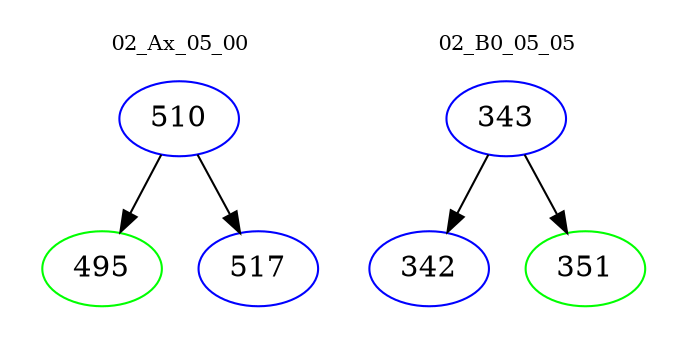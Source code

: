 digraph{
subgraph cluster_0 {
color = white
label = "02_Ax_05_00";
fontsize=10;
T0_510 [label="510", color="blue"]
T0_510 -> T0_495 [color="black"]
T0_495 [label="495", color="green"]
T0_510 -> T0_517 [color="black"]
T0_517 [label="517", color="blue"]
}
subgraph cluster_1 {
color = white
label = "02_B0_05_05";
fontsize=10;
T1_343 [label="343", color="blue"]
T1_343 -> T1_342 [color="black"]
T1_342 [label="342", color="blue"]
T1_343 -> T1_351 [color="black"]
T1_351 [label="351", color="green"]
}
}
